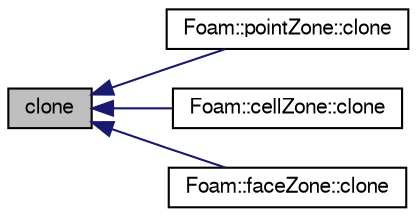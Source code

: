 digraph "clone"
{
  bgcolor="transparent";
  edge [fontname="FreeSans",fontsize="10",labelfontname="FreeSans",labelfontsize="10"];
  node [fontname="FreeSans",fontsize="10",shape=record];
  rankdir="LR";
  Node4033 [label="clone",height=0.2,width=0.4,color="black", fillcolor="grey75", style="filled", fontcolor="black"];
  Node4033 -> Node4034 [dir="back",color="midnightblue",fontsize="10",style="solid",fontname="FreeSans"];
  Node4034 [label="Foam::pointZone::clone",height=0.2,width=0.4,color="black",URL="$a27514.html#a44deefb2feb9f7062f6f98170f8752c0",tooltip="Construct and return a clone, resetting the zone mesh. "];
  Node4033 -> Node4035 [dir="back",color="midnightblue",fontsize="10",style="solid",fontname="FreeSans"];
  Node4035 [label="Foam::cellZone::clone",height=0.2,width=0.4,color="black",URL="$a27506.html#ab33515a6b309326b9b187d51b32b103b",tooltip="Construct and return a clone, resetting the zone mesh. "];
  Node4033 -> Node4036 [dir="back",color="midnightblue",fontsize="10",style="solid",fontname="FreeSans"];
  Node4036 [label="Foam::faceZone::clone",height=0.2,width=0.4,color="black",URL="$a27510.html#a7d10cc9d425eb70428a289daca310bca",tooltip="Construct and return a clone, resetting the zone mesh. "];
}
